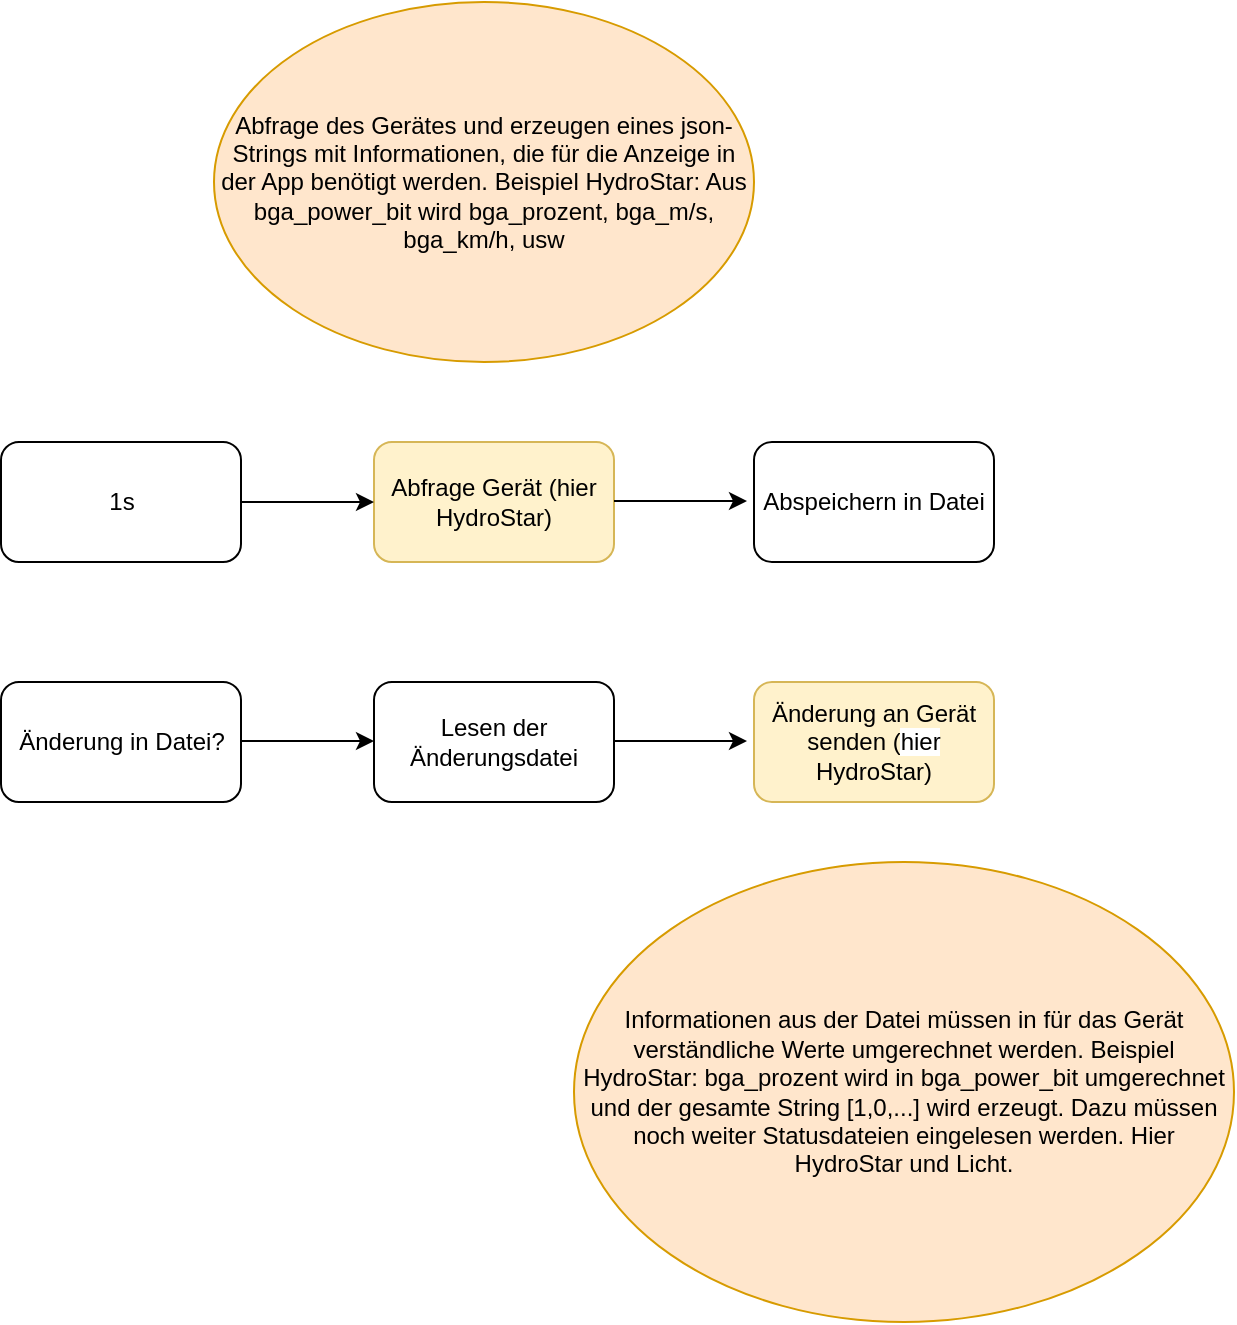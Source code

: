 <mxfile version="13.8.7" type="github">
  <diagram id="C2fSY1v2SiZeoUbDoYyL" name="Page-1">
    <mxGraphModel dx="1343" dy="700" grid="1" gridSize="10" guides="1" tooltips="1" connect="1" arrows="1" fold="1" page="1" pageScale="1" pageWidth="1169" pageHeight="827" math="0" shadow="0">
      <root>
        <mxCell id="0" />
        <mxCell id="1" parent="0" />
        <mxCell id="UOOkd_Sx9M1J2A1Di_9m-5" value="1s" style="rounded=1;whiteSpace=wrap;html=1;" vertex="1" parent="1">
          <mxGeometry x="103.5" y="320" width="120" height="60" as="geometry" />
        </mxCell>
        <mxCell id="UOOkd_Sx9M1J2A1Di_9m-6" value="Abfrage Gerät (hier HydroStar)" style="rounded=1;whiteSpace=wrap;html=1;fillColor=#fff2cc;strokeColor=#d6b656;" vertex="1" parent="1">
          <mxGeometry x="290" y="320" width="120" height="60" as="geometry" />
        </mxCell>
        <mxCell id="UOOkd_Sx9M1J2A1Di_9m-7" value="Abspeichern in Datei" style="rounded=1;whiteSpace=wrap;html=1;" vertex="1" parent="1">
          <mxGeometry x="480" y="320" width="120" height="60" as="geometry" />
        </mxCell>
        <mxCell id="UOOkd_Sx9M1J2A1Di_9m-8" value="Änderung in Datei?" style="rounded=1;whiteSpace=wrap;html=1;" vertex="1" parent="1">
          <mxGeometry x="103.5" y="440" width="120" height="60" as="geometry" />
        </mxCell>
        <mxCell id="UOOkd_Sx9M1J2A1Di_9m-9" value="Lesen der Änderungsdatei" style="rounded=1;whiteSpace=wrap;html=1;" vertex="1" parent="1">
          <mxGeometry x="290" y="440" width="120" height="60" as="geometry" />
        </mxCell>
        <mxCell id="UOOkd_Sx9M1J2A1Di_9m-10" value="Änderung an Gerät senden (&lt;span style=&quot;background-color: rgb(255 , 255 , 255)&quot;&gt;hier &lt;/span&gt;HydroStar)" style="rounded=1;whiteSpace=wrap;html=1;strokeColor=#d6b656;fillColor=#FFF2CC;" vertex="1" parent="1">
          <mxGeometry x="480" y="440" width="120" height="60" as="geometry" />
        </mxCell>
        <mxCell id="UOOkd_Sx9M1J2A1Di_9m-14" value="" style="endArrow=classic;html=1;entryX=0;entryY=0.5;entryDx=0;entryDy=0;exitX=1;exitY=0.5;exitDx=0;exitDy=0;" edge="1" parent="1" source="UOOkd_Sx9M1J2A1Di_9m-5" target="UOOkd_Sx9M1J2A1Di_9m-6">
          <mxGeometry width="50" height="50" relative="1" as="geometry">
            <mxPoint x="223.5" y="360" as="sourcePoint" />
            <mxPoint x="273.5" y="310" as="targetPoint" />
          </mxGeometry>
        </mxCell>
        <mxCell id="UOOkd_Sx9M1J2A1Di_9m-15" value="" style="endArrow=classic;html=1;entryX=0;entryY=0.5;entryDx=0;entryDy=0;exitX=1;exitY=0.5;exitDx=0;exitDy=0;" edge="1" parent="1">
          <mxGeometry width="50" height="50" relative="1" as="geometry">
            <mxPoint x="410" y="349.5" as="sourcePoint" />
            <mxPoint x="476.5" y="349.5" as="targetPoint" />
          </mxGeometry>
        </mxCell>
        <mxCell id="UOOkd_Sx9M1J2A1Di_9m-16" value="" style="endArrow=classic;html=1;entryX=0;entryY=0.5;entryDx=0;entryDy=0;exitX=1;exitY=0.5;exitDx=0;exitDy=0;" edge="1" parent="1">
          <mxGeometry width="50" height="50" relative="1" as="geometry">
            <mxPoint x="223.5" y="469.5" as="sourcePoint" />
            <mxPoint x="290" y="469.5" as="targetPoint" />
          </mxGeometry>
        </mxCell>
        <mxCell id="UOOkd_Sx9M1J2A1Di_9m-17" value="" style="endArrow=classic;html=1;entryX=0;entryY=0.5;entryDx=0;entryDy=0;exitX=1;exitY=0.5;exitDx=0;exitDy=0;" edge="1" parent="1">
          <mxGeometry width="50" height="50" relative="1" as="geometry">
            <mxPoint x="410" y="469.5" as="sourcePoint" />
            <mxPoint x="476.5" y="469.5" as="targetPoint" />
          </mxGeometry>
        </mxCell>
        <mxCell id="UOOkd_Sx9M1J2A1Di_9m-18" value="Abfrage des Gerätes und erzeugen eines json-Strings mit Informationen, die für die Anzeige in der App benötigt werden. Beispiel HydroStar: Aus bga_power_bit wird bga_prozent, bga_m/s, bga_km/h, usw&lt;br&gt;" style="ellipse;whiteSpace=wrap;html=1;fillColor=#ffe6cc;strokeColor=#d79b00;" vertex="1" parent="1">
          <mxGeometry x="210" y="100" width="270" height="180" as="geometry" />
        </mxCell>
        <mxCell id="UOOkd_Sx9M1J2A1Di_9m-19" value="Informationen aus der Datei müssen in für das Gerät verständliche Werte umgerechnet werden. Beispiel HydroStar: bga_prozent wird in bga_power_bit umgerechnet und der gesamte String [1,0,...] wird erzeugt. Dazu müssen noch weiter Statusdateien eingelesen werden. Hier HydroStar und Licht." style="ellipse;whiteSpace=wrap;html=1;fillColor=#ffe6cc;strokeColor=#d79b00;" vertex="1" parent="1">
          <mxGeometry x="390" y="530" width="330" height="230" as="geometry" />
        </mxCell>
      </root>
    </mxGraphModel>
  </diagram>
</mxfile>
